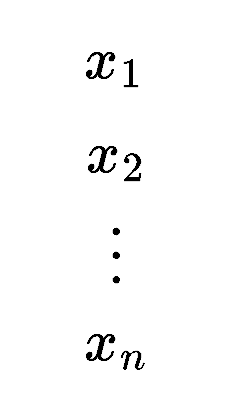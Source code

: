 <mxfile version="24.7.5">
  <diagram name="Page-1" id="HtDMB8GBCXyzhwlQVmr2">
    <mxGraphModel dx="480" dy="590" grid="0" gridSize="10" guides="1" tooltips="1" connect="1" arrows="1" fold="1" page="1" pageScale="1" pageWidth="850" pageHeight="1100" math="1" shadow="0">
      <root>
        <mxCell id="0" />
        <mxCell id="1" parent="0" />
        <mxCell id="dFCPVr-EJcx0k2NFLM8W-7" value="&lt;span style=&quot;font-size: 25px; text-wrap: wrap;&quot;&gt;\(x_1\)&lt;/span&gt;" style="text;html=1;align=center;verticalAlign=middle;resizable=0;points=[];autosize=1;strokeColor=none;fillColor=none;" vertex="1" parent="1">
          <mxGeometry x="135" y="323" width="90" height="40" as="geometry" />
        </mxCell>
        <mxCell id="dFCPVr-EJcx0k2NFLM8W-8" value="&lt;span style=&quot;font-size: 25px; text-wrap: wrap;&quot;&gt;\(x_2\)&lt;/span&gt;" style="text;html=1;align=center;verticalAlign=middle;resizable=0;points=[];autosize=1;strokeColor=none;fillColor=none;" vertex="1" parent="1">
          <mxGeometry x="136" y="369" width="89" height="42" as="geometry" />
        </mxCell>
        <mxCell id="dFCPVr-EJcx0k2NFLM8W-9" value="&lt;span style=&quot;font-size: 25px; text-wrap: wrap;&quot;&gt;\(x_n\)&lt;/span&gt;" style="text;html=1;align=center;verticalAlign=middle;resizable=0;points=[];autosize=1;strokeColor=none;fillColor=none;" vertex="1" parent="1">
          <mxGeometry x="136" y="463" width="89" height="42" as="geometry" />
        </mxCell>
        <mxCell id="dFCPVr-EJcx0k2NFLM8W-11" value="&lt;span style=&quot;font-size: 25px; text-wrap: wrap;&quot;&gt;\(\vdots\)&lt;/span&gt;" style="text;html=1;align=center;verticalAlign=middle;resizable=0;points=[];autosize=1;strokeColor=none;fillColor=none;" vertex="1" parent="1">
          <mxGeometry x="123" y="416" width="115" height="42" as="geometry" />
        </mxCell>
      </root>
    </mxGraphModel>
  </diagram>
</mxfile>
